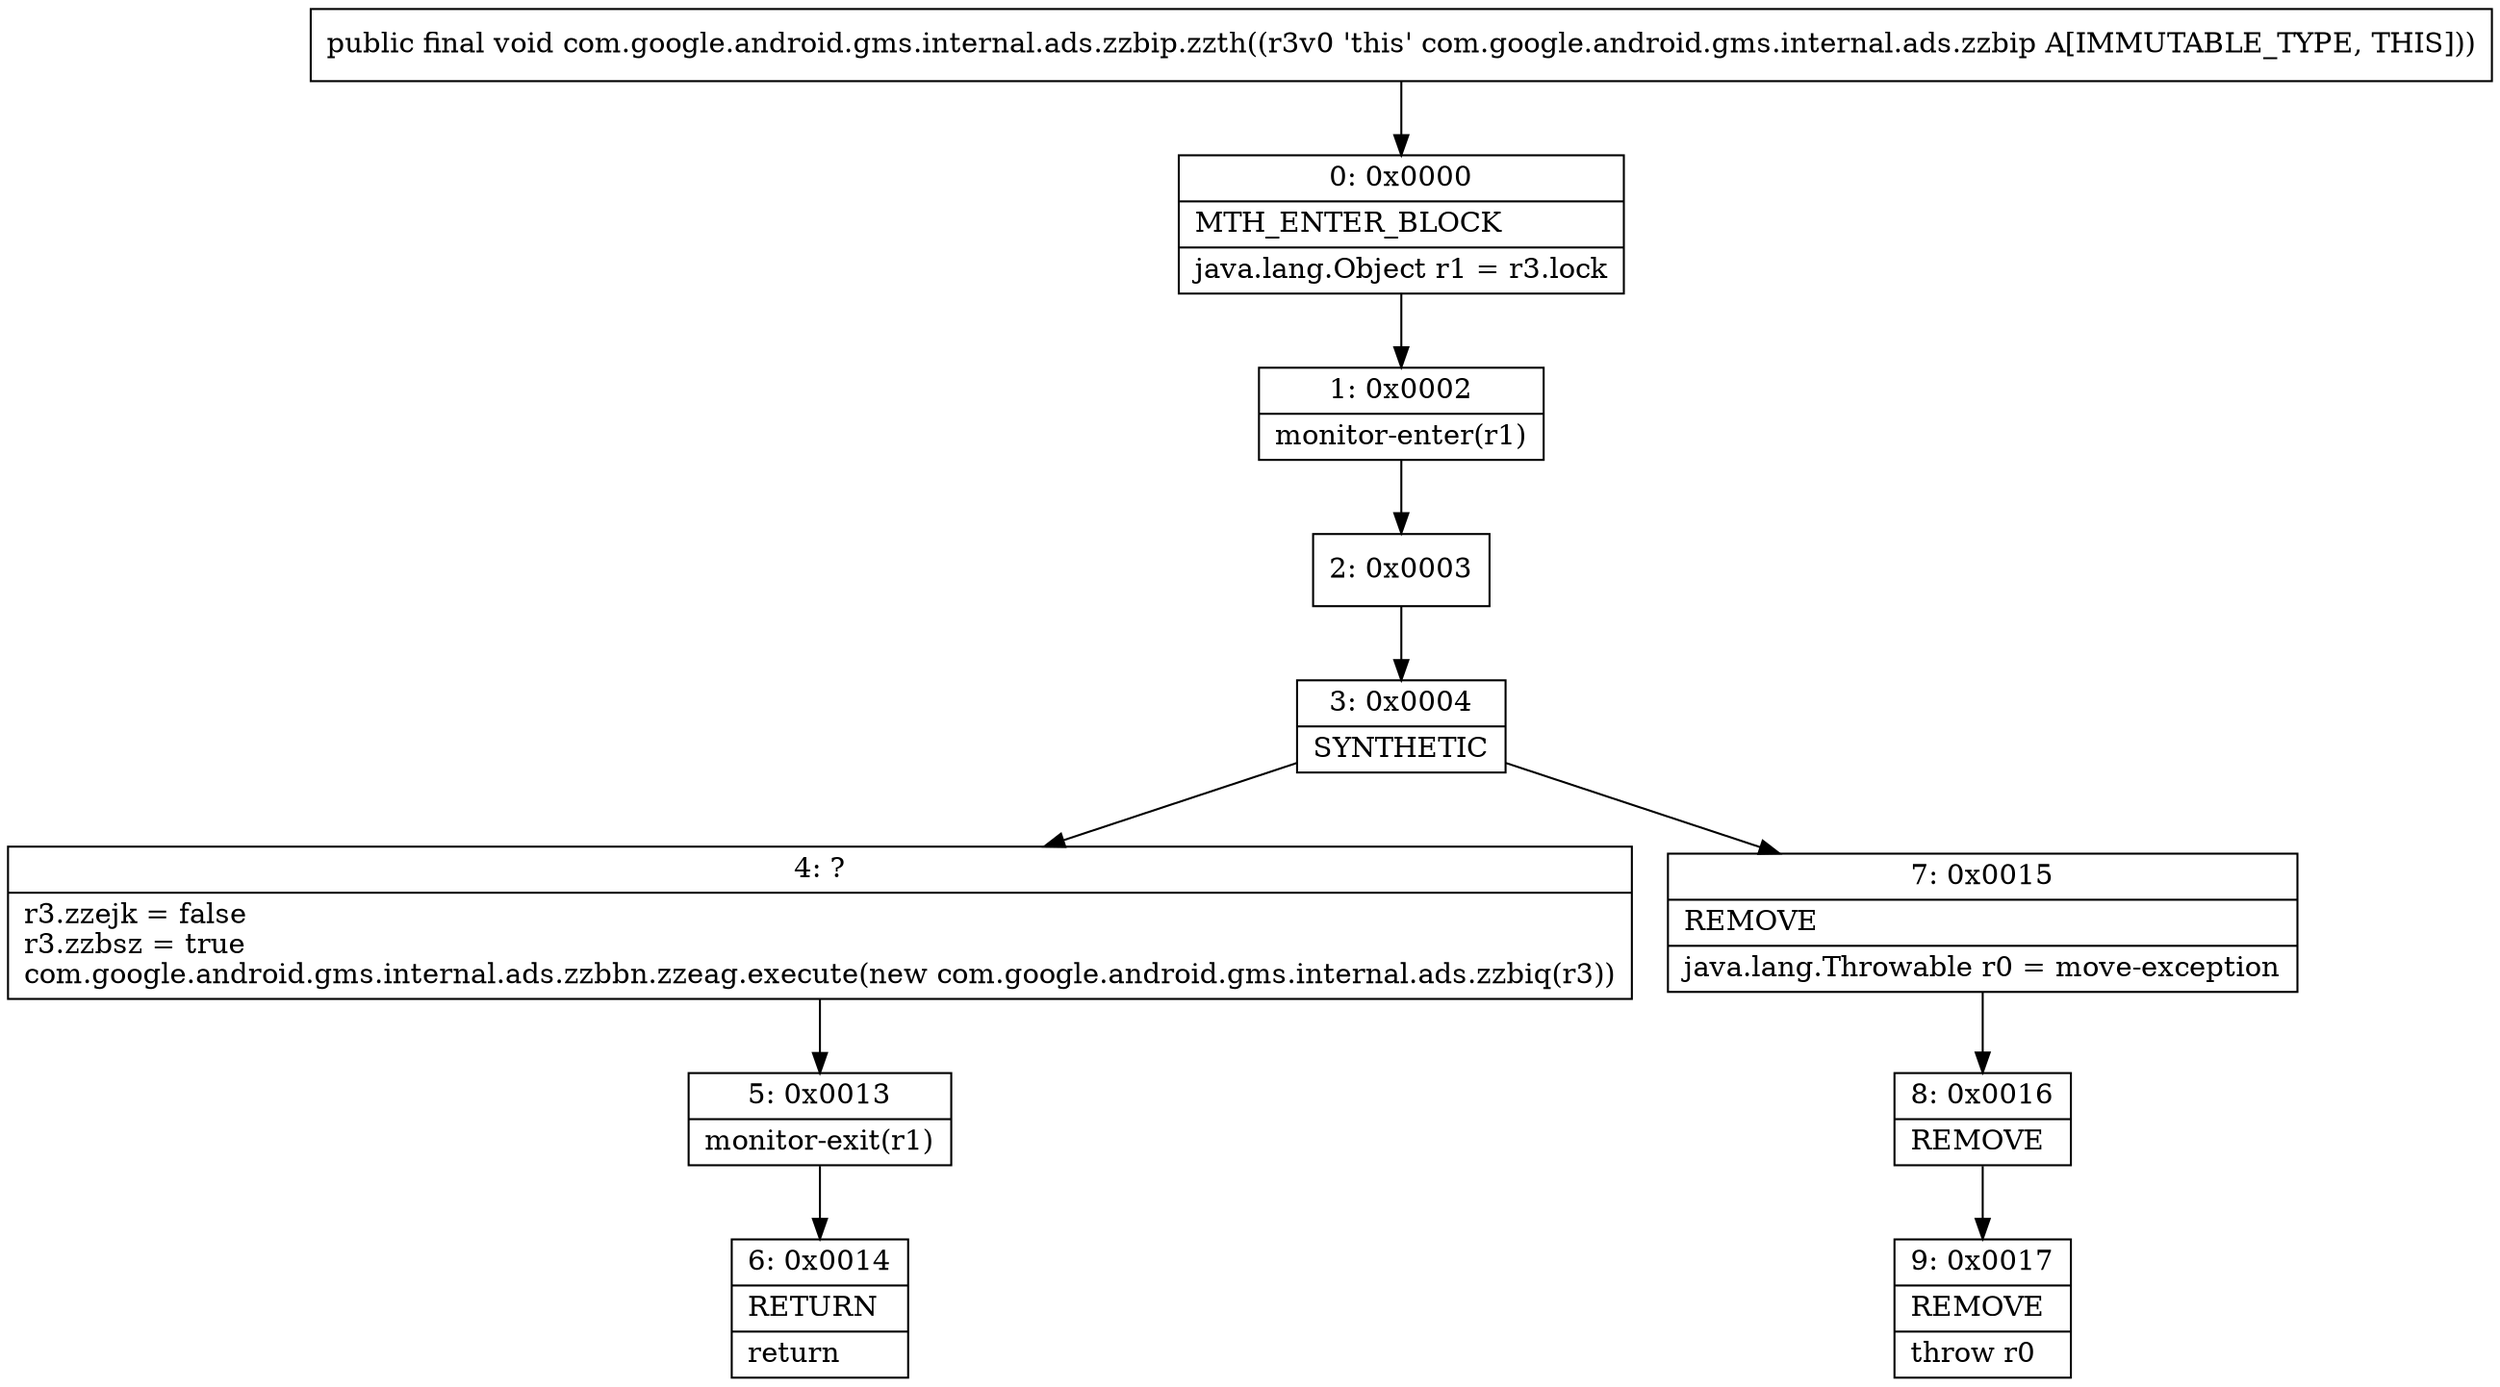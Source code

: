 digraph "CFG forcom.google.android.gms.internal.ads.zzbip.zzth()V" {
Node_0 [shape=record,label="{0\:\ 0x0000|MTH_ENTER_BLOCK\l|java.lang.Object r1 = r3.lock\l}"];
Node_1 [shape=record,label="{1\:\ 0x0002|monitor\-enter(r1)\l}"];
Node_2 [shape=record,label="{2\:\ 0x0003}"];
Node_3 [shape=record,label="{3\:\ 0x0004|SYNTHETIC\l}"];
Node_4 [shape=record,label="{4\:\ ?|r3.zzejk = false\lr3.zzbsz = true\lcom.google.android.gms.internal.ads.zzbbn.zzeag.execute(new com.google.android.gms.internal.ads.zzbiq(r3))\l}"];
Node_5 [shape=record,label="{5\:\ 0x0013|monitor\-exit(r1)\l}"];
Node_6 [shape=record,label="{6\:\ 0x0014|RETURN\l|return\l}"];
Node_7 [shape=record,label="{7\:\ 0x0015|REMOVE\l|java.lang.Throwable r0 = move\-exception\l}"];
Node_8 [shape=record,label="{8\:\ 0x0016|REMOVE\l}"];
Node_9 [shape=record,label="{9\:\ 0x0017|REMOVE\l|throw r0\l}"];
MethodNode[shape=record,label="{public final void com.google.android.gms.internal.ads.zzbip.zzth((r3v0 'this' com.google.android.gms.internal.ads.zzbip A[IMMUTABLE_TYPE, THIS])) }"];
MethodNode -> Node_0;
Node_0 -> Node_1;
Node_1 -> Node_2;
Node_2 -> Node_3;
Node_3 -> Node_4;
Node_3 -> Node_7;
Node_4 -> Node_5;
Node_5 -> Node_6;
Node_7 -> Node_8;
Node_8 -> Node_9;
}

